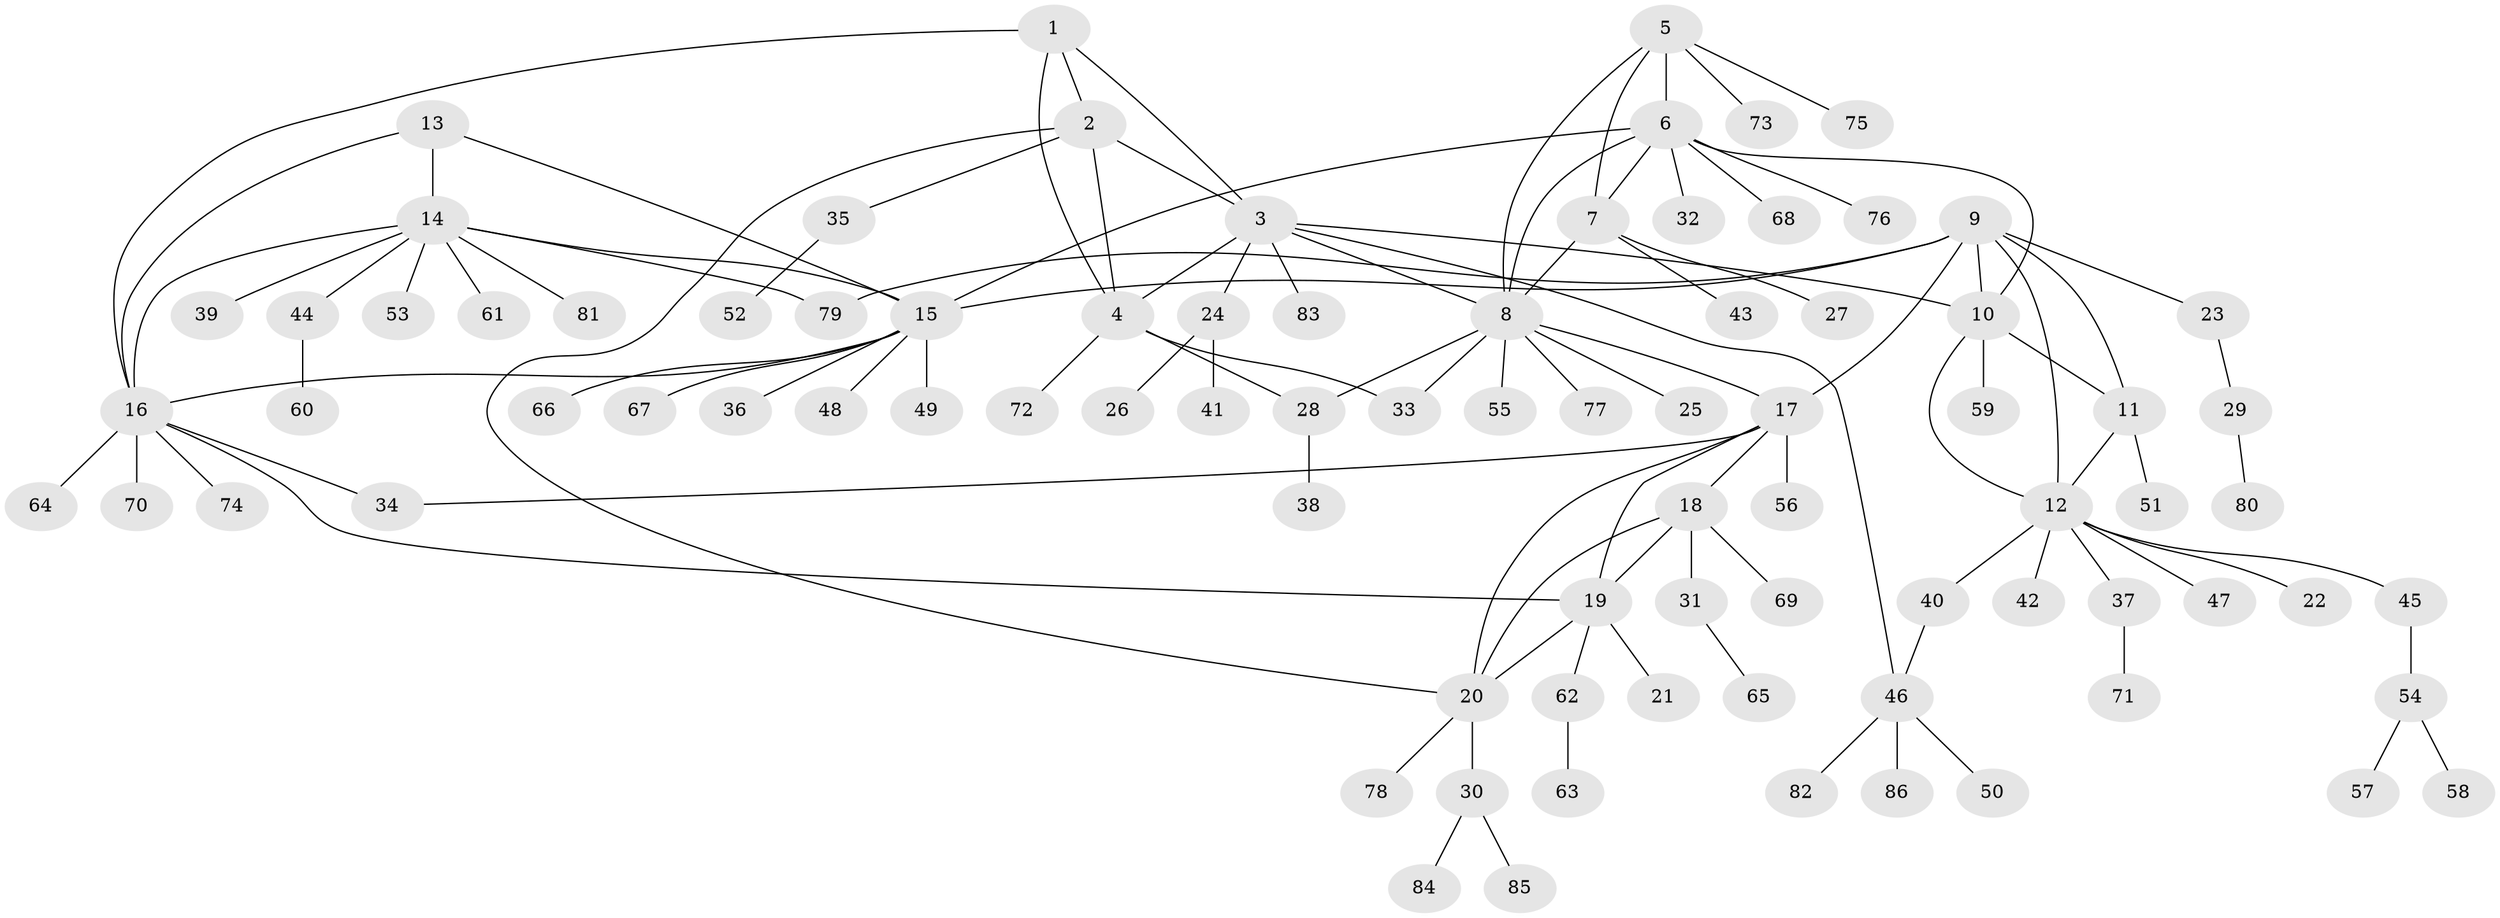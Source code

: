 // coarse degree distribution, {4: 0.06976744186046512, 1: 0.7906976744186046, 6: 0.023255813953488372, 10: 0.023255813953488372, 7: 0.023255813953488372, 8: 0.023255813953488372, 15: 0.023255813953488372, 2: 0.023255813953488372}
// Generated by graph-tools (version 1.1) at 2025/57/03/04/25 21:57:47]
// undirected, 86 vertices, 111 edges
graph export_dot {
graph [start="1"]
  node [color=gray90,style=filled];
  1;
  2;
  3;
  4;
  5;
  6;
  7;
  8;
  9;
  10;
  11;
  12;
  13;
  14;
  15;
  16;
  17;
  18;
  19;
  20;
  21;
  22;
  23;
  24;
  25;
  26;
  27;
  28;
  29;
  30;
  31;
  32;
  33;
  34;
  35;
  36;
  37;
  38;
  39;
  40;
  41;
  42;
  43;
  44;
  45;
  46;
  47;
  48;
  49;
  50;
  51;
  52;
  53;
  54;
  55;
  56;
  57;
  58;
  59;
  60;
  61;
  62;
  63;
  64;
  65;
  66;
  67;
  68;
  69;
  70;
  71;
  72;
  73;
  74;
  75;
  76;
  77;
  78;
  79;
  80;
  81;
  82;
  83;
  84;
  85;
  86;
  1 -- 2;
  1 -- 3;
  1 -- 4;
  1 -- 16;
  2 -- 3;
  2 -- 4;
  2 -- 20;
  2 -- 35;
  3 -- 4;
  3 -- 8;
  3 -- 10;
  3 -- 24;
  3 -- 46;
  3 -- 83;
  4 -- 28;
  4 -- 33;
  4 -- 72;
  5 -- 6;
  5 -- 7;
  5 -- 8;
  5 -- 73;
  5 -- 75;
  6 -- 7;
  6 -- 8;
  6 -- 10;
  6 -- 15;
  6 -- 32;
  6 -- 68;
  6 -- 76;
  7 -- 8;
  7 -- 27;
  7 -- 43;
  8 -- 17;
  8 -- 25;
  8 -- 28;
  8 -- 33;
  8 -- 55;
  8 -- 77;
  9 -- 10;
  9 -- 11;
  9 -- 12;
  9 -- 15;
  9 -- 17;
  9 -- 23;
  9 -- 79;
  10 -- 11;
  10 -- 12;
  10 -- 59;
  11 -- 12;
  11 -- 51;
  12 -- 22;
  12 -- 37;
  12 -- 40;
  12 -- 42;
  12 -- 45;
  12 -- 47;
  13 -- 14;
  13 -- 15;
  13 -- 16;
  14 -- 15;
  14 -- 16;
  14 -- 39;
  14 -- 44;
  14 -- 53;
  14 -- 61;
  14 -- 79;
  14 -- 81;
  15 -- 16;
  15 -- 36;
  15 -- 48;
  15 -- 49;
  15 -- 66;
  15 -- 67;
  16 -- 19;
  16 -- 34;
  16 -- 64;
  16 -- 70;
  16 -- 74;
  17 -- 18;
  17 -- 19;
  17 -- 20;
  17 -- 34;
  17 -- 56;
  18 -- 19;
  18 -- 20;
  18 -- 31;
  18 -- 69;
  19 -- 20;
  19 -- 21;
  19 -- 62;
  20 -- 30;
  20 -- 78;
  23 -- 29;
  24 -- 26;
  24 -- 41;
  28 -- 38;
  29 -- 80;
  30 -- 84;
  30 -- 85;
  31 -- 65;
  35 -- 52;
  37 -- 71;
  40 -- 46;
  44 -- 60;
  45 -- 54;
  46 -- 50;
  46 -- 82;
  46 -- 86;
  54 -- 57;
  54 -- 58;
  62 -- 63;
}
